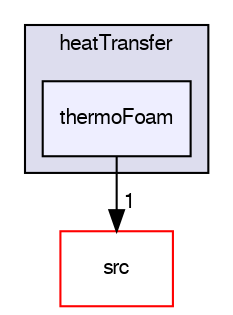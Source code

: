 digraph "applications/solvers/heatTransfer/thermoFoam" {
  bgcolor=transparent;
  compound=true
  node [ fontsize="10", fontname="FreeSans"];
  edge [ labelfontsize="10", labelfontname="FreeSans"];
  subgraph clusterdir_faee72e18493b47f6f5cdf576f4c62ea {
    graph [ bgcolor="#ddddee", pencolor="black", label="heatTransfer" fontname="FreeSans", fontsize="10", URL="dir_faee72e18493b47f6f5cdf576f4c62ea.html"]
  dir_d3cc969129dd312714607110e186c25f [shape=box, label="thermoFoam", style="filled", fillcolor="#eeeeff", pencolor="black", URL="dir_d3cc969129dd312714607110e186c25f.html"];
  }
  dir_68267d1309a1af8e8297ef4c3efbcdba [shape=box label="src" color="red" URL="dir_68267d1309a1af8e8297ef4c3efbcdba.html"];
  dir_d3cc969129dd312714607110e186c25f->dir_68267d1309a1af8e8297ef4c3efbcdba [headlabel="1", labeldistance=1.5 headhref="dir_000095_000568.html"];
}
